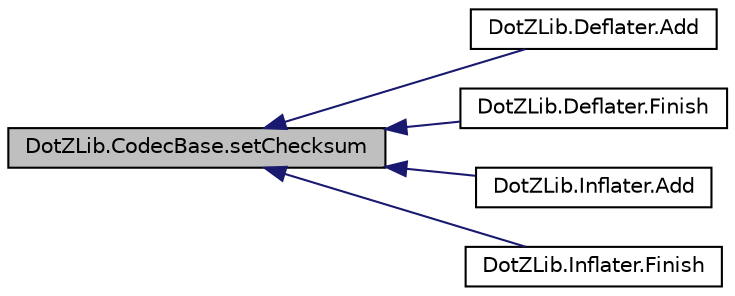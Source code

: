 digraph "DotZLib.CodecBase.setChecksum"
{
  edge [fontname="Helvetica",fontsize="10",labelfontname="Helvetica",labelfontsize="10"];
  node [fontname="Helvetica",fontsize="10",shape=record];
  rankdir="LR";
  Node1 [label="DotZLib.CodecBase.setChecksum",height=0.2,width=0.4,color="black", fillcolor="grey75", style="filled", fontcolor="black"];
  Node1 -> Node2 [dir="back",color="midnightblue",fontsize="10",style="solid",fontname="Helvetica"];
  Node2 [label="DotZLib.Deflater.Add",height=0.2,width=0.4,color="black", fillcolor="white", style="filled",URL="$class_dot_z_lib_1_1_deflater.html#a2db95e3ca07e562df0652ed1ad8d0c4d",tooltip="Adds more data to the codec to be processed. "];
  Node1 -> Node3 [dir="back",color="midnightblue",fontsize="10",style="solid",fontname="Helvetica"];
  Node3 [label="DotZLib.Deflater.Finish",height=0.2,width=0.4,color="black", fillcolor="white", style="filled",URL="$class_dot_z_lib_1_1_deflater.html#a84507769a20a13c2ff48cfcef8f5c13b",tooltip="Finishes up any pending data that needs to be processed and handled. "];
  Node1 -> Node4 [dir="back",color="midnightblue",fontsize="10",style="solid",fontname="Helvetica"];
  Node4 [label="DotZLib.Inflater.Add",height=0.2,width=0.4,color="black", fillcolor="white", style="filled",URL="$class_dot_z_lib_1_1_inflater.html#a773dd62fe806dd9b6117f859faaeb079",tooltip="Adds more data to the codec to be processed. "];
  Node1 -> Node5 [dir="back",color="midnightblue",fontsize="10",style="solid",fontname="Helvetica"];
  Node5 [label="DotZLib.Inflater.Finish",height=0.2,width=0.4,color="black", fillcolor="white", style="filled",URL="$class_dot_z_lib_1_1_inflater.html#aa70c9d026f5d1b44fe0679b78973285c",tooltip="Finishes up any pending data that needs to be processed and handled. "];
}
